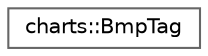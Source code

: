 digraph "Graphical Class Hierarchy"
{
 // LATEX_PDF_SIZE
  bgcolor="transparent";
  edge [fontname=Helvetica,fontsize=10,labelfontname=Helvetica,labelfontsize=10];
  node [fontname=Helvetica,fontsize=10,shape=box,height=0.2,width=0.4];
  rankdir="LR";
  Node0 [id="Node000000",label="charts::BmpTag",height=0.2,width=0.4,color="grey40", fillcolor="white", style="filled",URL="$structcharts_1_1BmpTag.html",tooltip=" "];
}
